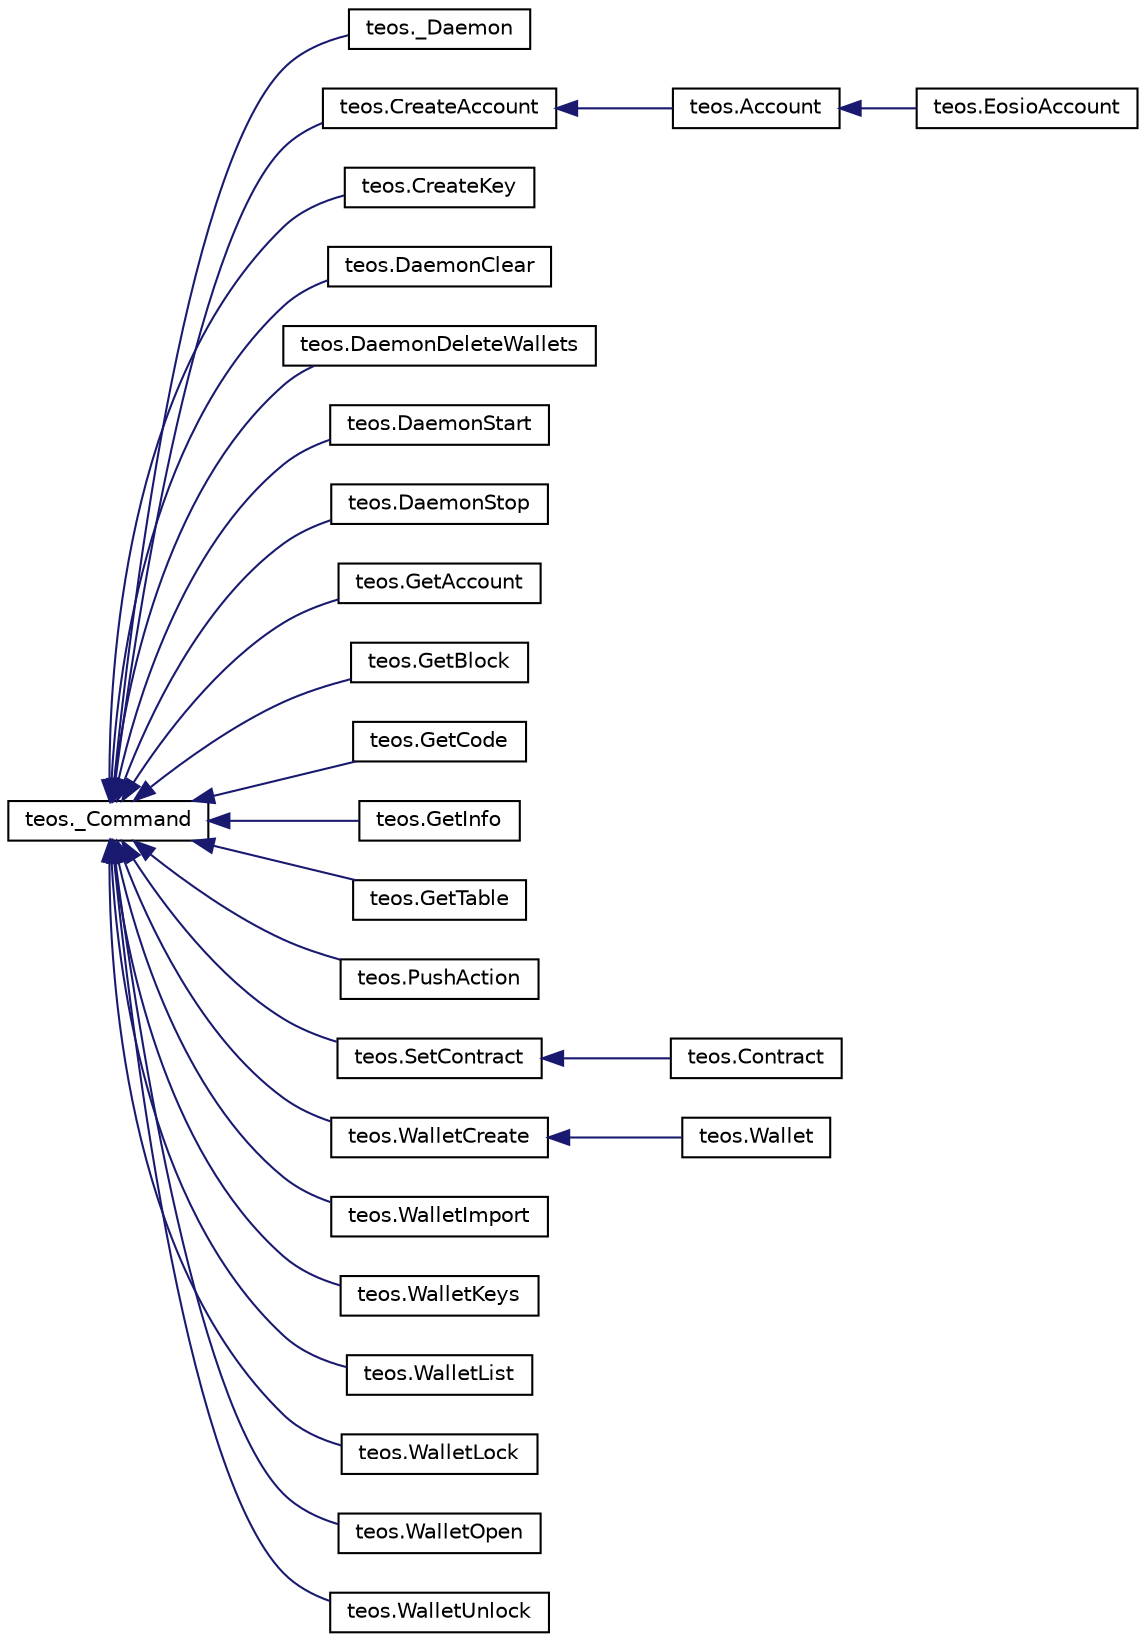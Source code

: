 digraph "Graphical Class Hierarchy"
{
  edge [fontname="Helvetica",fontsize="10",labelfontname="Helvetica",labelfontsize="10"];
  node [fontname="Helvetica",fontsize="10",shape=record];
  rankdir="LR";
  Node0 [label="teos._Command",height=0.2,width=0.4,color="black", fillcolor="white", style="filled",URL="$classteos_1_1__Command.html",tooltip="teos commands "];
  Node0 -> Node1 [dir="back",color="midnightblue",fontsize="10",style="solid",fontname="Helvetica"];
  Node1 [label="teos._Daemon",height=0.2,width=0.4,color="black", fillcolor="white", style="filled",URL="$classteos_1_1__Daemon.html"];
  Node0 -> Node2 [dir="back",color="midnightblue",fontsize="10",style="solid",fontname="Helvetica"];
  Node2 [label="teos.CreateAccount",height=0.2,width=0.4,color="black", fillcolor="white", style="filled",URL="$classteos_1_1CreateAccount.html"];
  Node2 -> Node3 [dir="back",color="midnightblue",fontsize="10",style="solid",fontname="Helvetica"];
  Node3 [label="teos.Account",height=0.2,width=0.4,color="black", fillcolor="white", style="filled",URL="$classteos_1_1Account.html"];
  Node3 -> Node4 [dir="back",color="midnightblue",fontsize="10",style="solid",fontname="Helvetica"];
  Node4 [label="teos.EosioAccount",height=0.2,width=0.4,color="black", fillcolor="white", style="filled",URL="$classteos_1_1EosioAccount.html"];
  Node0 -> Node5 [dir="back",color="midnightblue",fontsize="10",style="solid",fontname="Helvetica"];
  Node5 [label="teos.CreateKey",height=0.2,width=0.4,color="black", fillcolor="white", style="filled",URL="$classteos_1_1CreateKey.html"];
  Node0 -> Node6 [dir="back",color="midnightblue",fontsize="10",style="solid",fontname="Helvetica"];
  Node6 [label="teos.DaemonClear",height=0.2,width=0.4,color="black", fillcolor="white", style="filled",URL="$classteos_1_1DaemonClear.html"];
  Node0 -> Node7 [dir="back",color="midnightblue",fontsize="10",style="solid",fontname="Helvetica"];
  Node7 [label="teos.DaemonDeleteWallets",height=0.2,width=0.4,color="black", fillcolor="white", style="filled",URL="$classteos_1_1DaemonDeleteWallets.html"];
  Node0 -> Node8 [dir="back",color="midnightblue",fontsize="10",style="solid",fontname="Helvetica"];
  Node8 [label="teos.DaemonStart",height=0.2,width=0.4,color="black", fillcolor="white", style="filled",URL="$classteos_1_1DaemonStart.html"];
  Node0 -> Node9 [dir="back",color="midnightblue",fontsize="10",style="solid",fontname="Helvetica"];
  Node9 [label="teos.DaemonStop",height=0.2,width=0.4,color="black", fillcolor="white", style="filled",URL="$classteos_1_1DaemonStop.html"];
  Node0 -> Node10 [dir="back",color="midnightblue",fontsize="10",style="solid",fontname="Helvetica"];
  Node10 [label="teos.GetAccount",height=0.2,width=0.4,color="black", fillcolor="white", style="filled",URL="$classteos_1_1GetAccount.html"];
  Node0 -> Node11 [dir="back",color="midnightblue",fontsize="10",style="solid",fontname="Helvetica"];
  Node11 [label="teos.GetBlock",height=0.2,width=0.4,color="black", fillcolor="white", style="filled",URL="$classteos_1_1GetBlock.html"];
  Node0 -> Node12 [dir="back",color="midnightblue",fontsize="10",style="solid",fontname="Helvetica"];
  Node12 [label="teos.GetCode",height=0.2,width=0.4,color="black", fillcolor="white", style="filled",URL="$classteos_1_1GetCode.html"];
  Node0 -> Node13 [dir="back",color="midnightblue",fontsize="10",style="solid",fontname="Helvetica"];
  Node13 [label="teos.GetInfo",height=0.2,width=0.4,color="black", fillcolor="white", style="filled",URL="$classteos_1_1GetInfo.html"];
  Node0 -> Node14 [dir="back",color="midnightblue",fontsize="10",style="solid",fontname="Helvetica"];
  Node14 [label="teos.GetTable",height=0.2,width=0.4,color="black", fillcolor="white", style="filled",URL="$classteos_1_1GetTable.html"];
  Node0 -> Node15 [dir="back",color="midnightblue",fontsize="10",style="solid",fontname="Helvetica"];
  Node15 [label="teos.PushAction",height=0.2,width=0.4,color="black", fillcolor="white", style="filled",URL="$classteos_1_1PushAction.html"];
  Node0 -> Node16 [dir="back",color="midnightblue",fontsize="10",style="solid",fontname="Helvetica"];
  Node16 [label="teos.SetContract",height=0.2,width=0.4,color="black", fillcolor="white", style="filled",URL="$classteos_1_1SetContract.html"];
  Node16 -> Node17 [dir="back",color="midnightblue",fontsize="10",style="solid",fontname="Helvetica"];
  Node17 [label="teos.Contract",height=0.2,width=0.4,color="black", fillcolor="white", style="filled",URL="$classteos_1_1Contract.html"];
  Node0 -> Node18 [dir="back",color="midnightblue",fontsize="10",style="solid",fontname="Helvetica"];
  Node18 [label="teos.WalletCreate",height=0.2,width=0.4,color="black", fillcolor="white", style="filled",URL="$classteos_1_1WalletCreate.html"];
  Node18 -> Node19 [dir="back",color="midnightblue",fontsize="10",style="solid",fontname="Helvetica"];
  Node19 [label="teos.Wallet",height=0.2,width=0.4,color="black", fillcolor="white", style="filled",URL="$classteos_1_1Wallet.html"];
  Node0 -> Node20 [dir="back",color="midnightblue",fontsize="10",style="solid",fontname="Helvetica"];
  Node20 [label="teos.WalletImport",height=0.2,width=0.4,color="black", fillcolor="white", style="filled",URL="$classteos_1_1WalletImport.html"];
  Node0 -> Node21 [dir="back",color="midnightblue",fontsize="10",style="solid",fontname="Helvetica"];
  Node21 [label="teos.WalletKeys",height=0.2,width=0.4,color="black", fillcolor="white", style="filled",URL="$classteos_1_1WalletKeys.html"];
  Node0 -> Node22 [dir="back",color="midnightblue",fontsize="10",style="solid",fontname="Helvetica"];
  Node22 [label="teos.WalletList",height=0.2,width=0.4,color="black", fillcolor="white", style="filled",URL="$classteos_1_1WalletList.html"];
  Node0 -> Node23 [dir="back",color="midnightblue",fontsize="10",style="solid",fontname="Helvetica"];
  Node23 [label="teos.WalletLock",height=0.2,width=0.4,color="black", fillcolor="white", style="filled",URL="$classteos_1_1WalletLock.html"];
  Node0 -> Node24 [dir="back",color="midnightblue",fontsize="10",style="solid",fontname="Helvetica"];
  Node24 [label="teos.WalletOpen",height=0.2,width=0.4,color="black", fillcolor="white", style="filled",URL="$classteos_1_1WalletOpen.html"];
  Node0 -> Node25 [dir="back",color="midnightblue",fontsize="10",style="solid",fontname="Helvetica"];
  Node25 [label="teos.WalletUnlock",height=0.2,width=0.4,color="black", fillcolor="white", style="filled",URL="$classteos_1_1WalletUnlock.html"];
}
